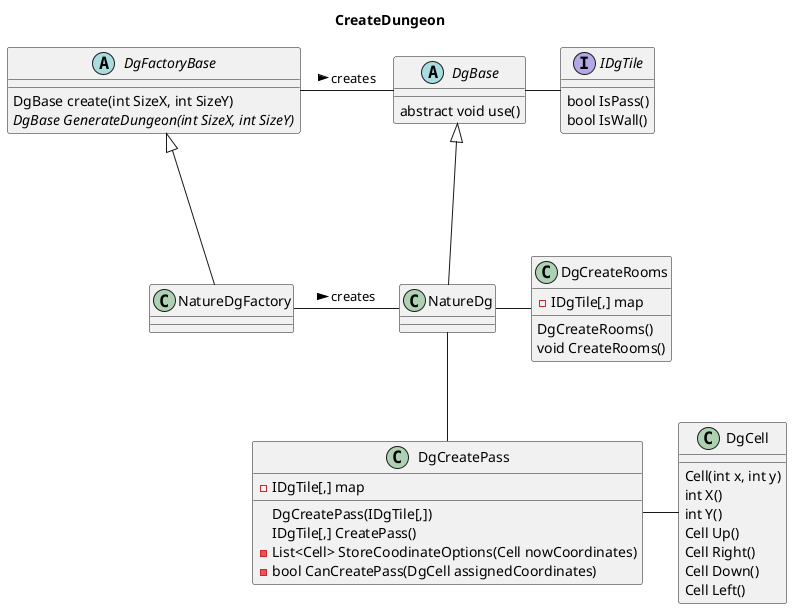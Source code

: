 @startuml
title CreateDungeon

abstract class DgFactoryBase{
    DgBase create(int SizeX, int SizeY)
    {abstract} DgBase GenerateDungeon(int SizeX, int SizeY)
}

abstract class DgBase{
    abstract void use()
}

class NatureDgFactory{

}

class NatureDg{

}

class DgCell{
    Cell(int x, int y)
    int X()
    int Y()
    Cell Up()
    Cell Right()
    Cell Down()
    Cell Left()
}

class DgCreateRooms{
    - IDgTile[,] map
    DgCreateRooms()
    void CreateRooms()
}

class DgCreatePass{
    - IDgTile[,] map
    DgCreatePass(IDgTile[,])
    IDgTile[,] CreatePass()
    - List<Cell> StoreCoodinateOptions(Cell nowCoordinates)
    - bool CanCreatePass(DgCell assignedCoordinates)
}

interface IDgTile{
    bool IsPass()
    bool IsWall()
}

DgFactoryBase - DgBase : > creates
NatureDgFactory - NatureDg : > creates
DgFactoryBase <|--- NatureDgFactory
DgBase <|-- NatureDg

NatureDg -- DgCreatePass
NatureDg - DgCreateRooms
DgBase - IDgTile

DgCreatePass - DgCell


@enduml